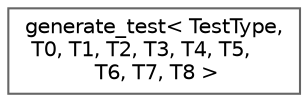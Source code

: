 digraph "类继承关系图"
{
 // LATEX_PDF_SIZE
  bgcolor="transparent";
  edge [fontname=Helvetica,fontsize=10,labelfontname=Helvetica,labelfontsize=10];
  node [fontname=Helvetica,fontsize=10,shape=box,height=0.2,width=0.4];
  rankdir="LR";
  Node0 [id="Node000000",label="generate_test\< TestType,\l T0, T1, T2, T3, T4, T5,\l T6, T7, T8 \>",height=0.2,width=0.4,color="grey40", fillcolor="white", style="filled",URL="$classgenerate__test_3_01_test_type_00_01_t0_00_01_t1_00_01_t2_00_01_t3_00_01_t4_00_01_t5_00_01_t6_00_01_t7_00_01_t8_01_4.html",tooltip=" "];
}
